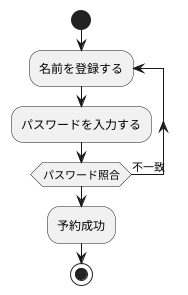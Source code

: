 @startuml 7-1

start
repeat :名前を登録する;
    :パスワードを入力する;
    repeat while (パスワード照合) is (不一致)
:予約成功;
stop
@enduml